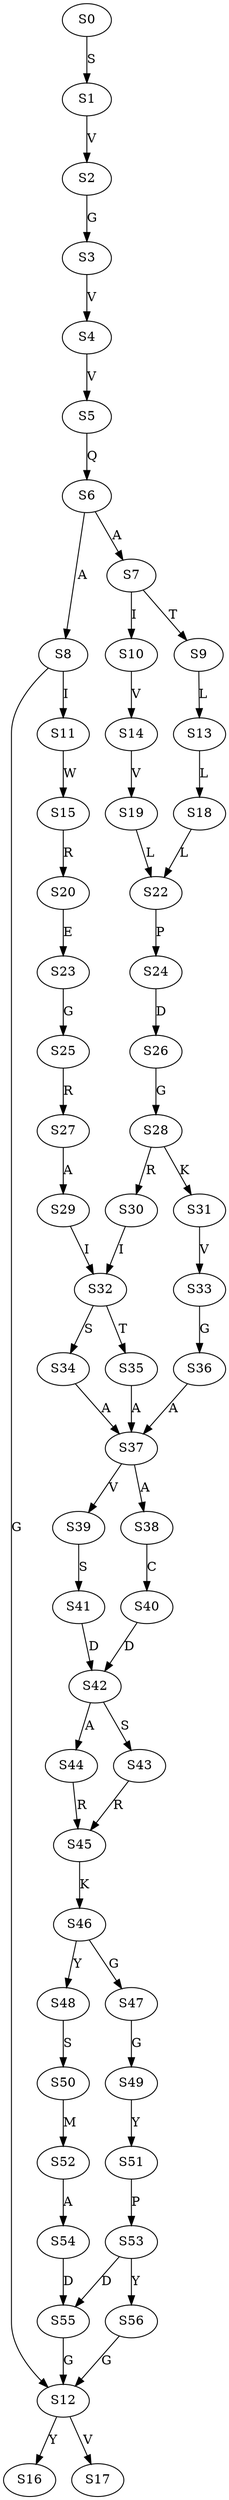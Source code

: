 strict digraph  {
	S0 -> S1 [ label = S ];
	S1 -> S2 [ label = V ];
	S2 -> S3 [ label = G ];
	S3 -> S4 [ label = V ];
	S4 -> S5 [ label = V ];
	S5 -> S6 [ label = Q ];
	S6 -> S7 [ label = A ];
	S6 -> S8 [ label = A ];
	S7 -> S9 [ label = T ];
	S7 -> S10 [ label = I ];
	S8 -> S11 [ label = I ];
	S8 -> S12 [ label = G ];
	S9 -> S13 [ label = L ];
	S10 -> S14 [ label = V ];
	S11 -> S15 [ label = W ];
	S12 -> S16 [ label = Y ];
	S12 -> S17 [ label = V ];
	S13 -> S18 [ label = L ];
	S14 -> S19 [ label = V ];
	S15 -> S20 [ label = R ];
	S18 -> S22 [ label = L ];
	S19 -> S22 [ label = L ];
	S20 -> S23 [ label = E ];
	S22 -> S24 [ label = P ];
	S23 -> S25 [ label = G ];
	S24 -> S26 [ label = D ];
	S25 -> S27 [ label = R ];
	S26 -> S28 [ label = G ];
	S27 -> S29 [ label = A ];
	S28 -> S30 [ label = R ];
	S28 -> S31 [ label = K ];
	S29 -> S32 [ label = I ];
	S30 -> S32 [ label = I ];
	S31 -> S33 [ label = V ];
	S32 -> S34 [ label = S ];
	S32 -> S35 [ label = T ];
	S33 -> S36 [ label = G ];
	S34 -> S37 [ label = A ];
	S35 -> S37 [ label = A ];
	S36 -> S37 [ label = A ];
	S37 -> S38 [ label = A ];
	S37 -> S39 [ label = V ];
	S38 -> S40 [ label = C ];
	S39 -> S41 [ label = S ];
	S40 -> S42 [ label = D ];
	S41 -> S42 [ label = D ];
	S42 -> S43 [ label = S ];
	S42 -> S44 [ label = A ];
	S43 -> S45 [ label = R ];
	S44 -> S45 [ label = R ];
	S45 -> S46 [ label = K ];
	S46 -> S47 [ label = G ];
	S46 -> S48 [ label = Y ];
	S47 -> S49 [ label = G ];
	S48 -> S50 [ label = S ];
	S49 -> S51 [ label = Y ];
	S50 -> S52 [ label = M ];
	S51 -> S53 [ label = P ];
	S52 -> S54 [ label = A ];
	S53 -> S55 [ label = D ];
	S53 -> S56 [ label = Y ];
	S54 -> S55 [ label = D ];
	S55 -> S12 [ label = G ];
	S56 -> S12 [ label = G ];
}
